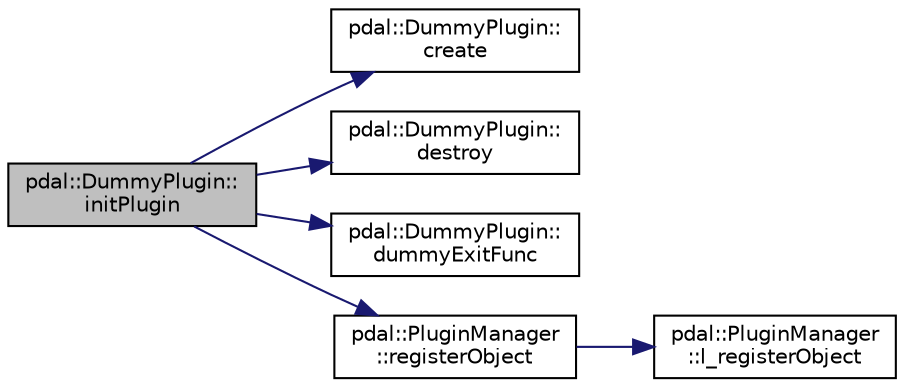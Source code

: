 digraph "pdal::DummyPlugin::initPlugin"
{
  edge [fontname="Helvetica",fontsize="10",labelfontname="Helvetica",labelfontsize="10"];
  node [fontname="Helvetica",fontsize="10",shape=record];
  rankdir="LR";
  Node1 [label="pdal::DummyPlugin::\linitPlugin",height=0.2,width=0.4,color="black", fillcolor="grey75", style="filled", fontcolor="black"];
  Node1 -> Node2 [color="midnightblue",fontsize="10",style="solid",fontname="Helvetica"];
  Node2 [label="pdal::DummyPlugin::\lcreate",height=0.2,width=0.4,color="black", fillcolor="white", style="filled",URL="$structpdal_1_1DummyPlugin.html#ae0928daab10dcbca33da45226babe682"];
  Node1 -> Node3 [color="midnightblue",fontsize="10",style="solid",fontname="Helvetica"];
  Node3 [label="pdal::DummyPlugin::\ldestroy",height=0.2,width=0.4,color="black", fillcolor="white", style="filled",URL="$structpdal_1_1DummyPlugin.html#a6f7943bdc669afebe4968c94e81bf55f"];
  Node1 -> Node4 [color="midnightblue",fontsize="10",style="solid",fontname="Helvetica"];
  Node4 [label="pdal::DummyPlugin::\ldummyExitFunc",height=0.2,width=0.4,color="black", fillcolor="white", style="filled",URL="$structpdal_1_1DummyPlugin.html#affaf768507934c924ea03f70f20d58c2"];
  Node1 -> Node5 [color="midnightblue",fontsize="10",style="solid",fontname="Helvetica"];
  Node5 [label="pdal::PluginManager\l::registerObject",height=0.2,width=0.4,color="black", fillcolor="white", style="filled",URL="$classpdal_1_1PluginManager.html#a2e1fa05ad3273dc942d320f3e7a0c8c4"];
  Node5 -> Node6 [color="midnightblue",fontsize="10",style="solid",fontname="Helvetica"];
  Node6 [label="pdal::PluginManager\l::l_registerObject",height=0.2,width=0.4,color="black", fillcolor="white", style="filled",URL="$classpdal_1_1PluginManager.html#a6849a33d6f155863a87804d29b0a29a8"];
}
